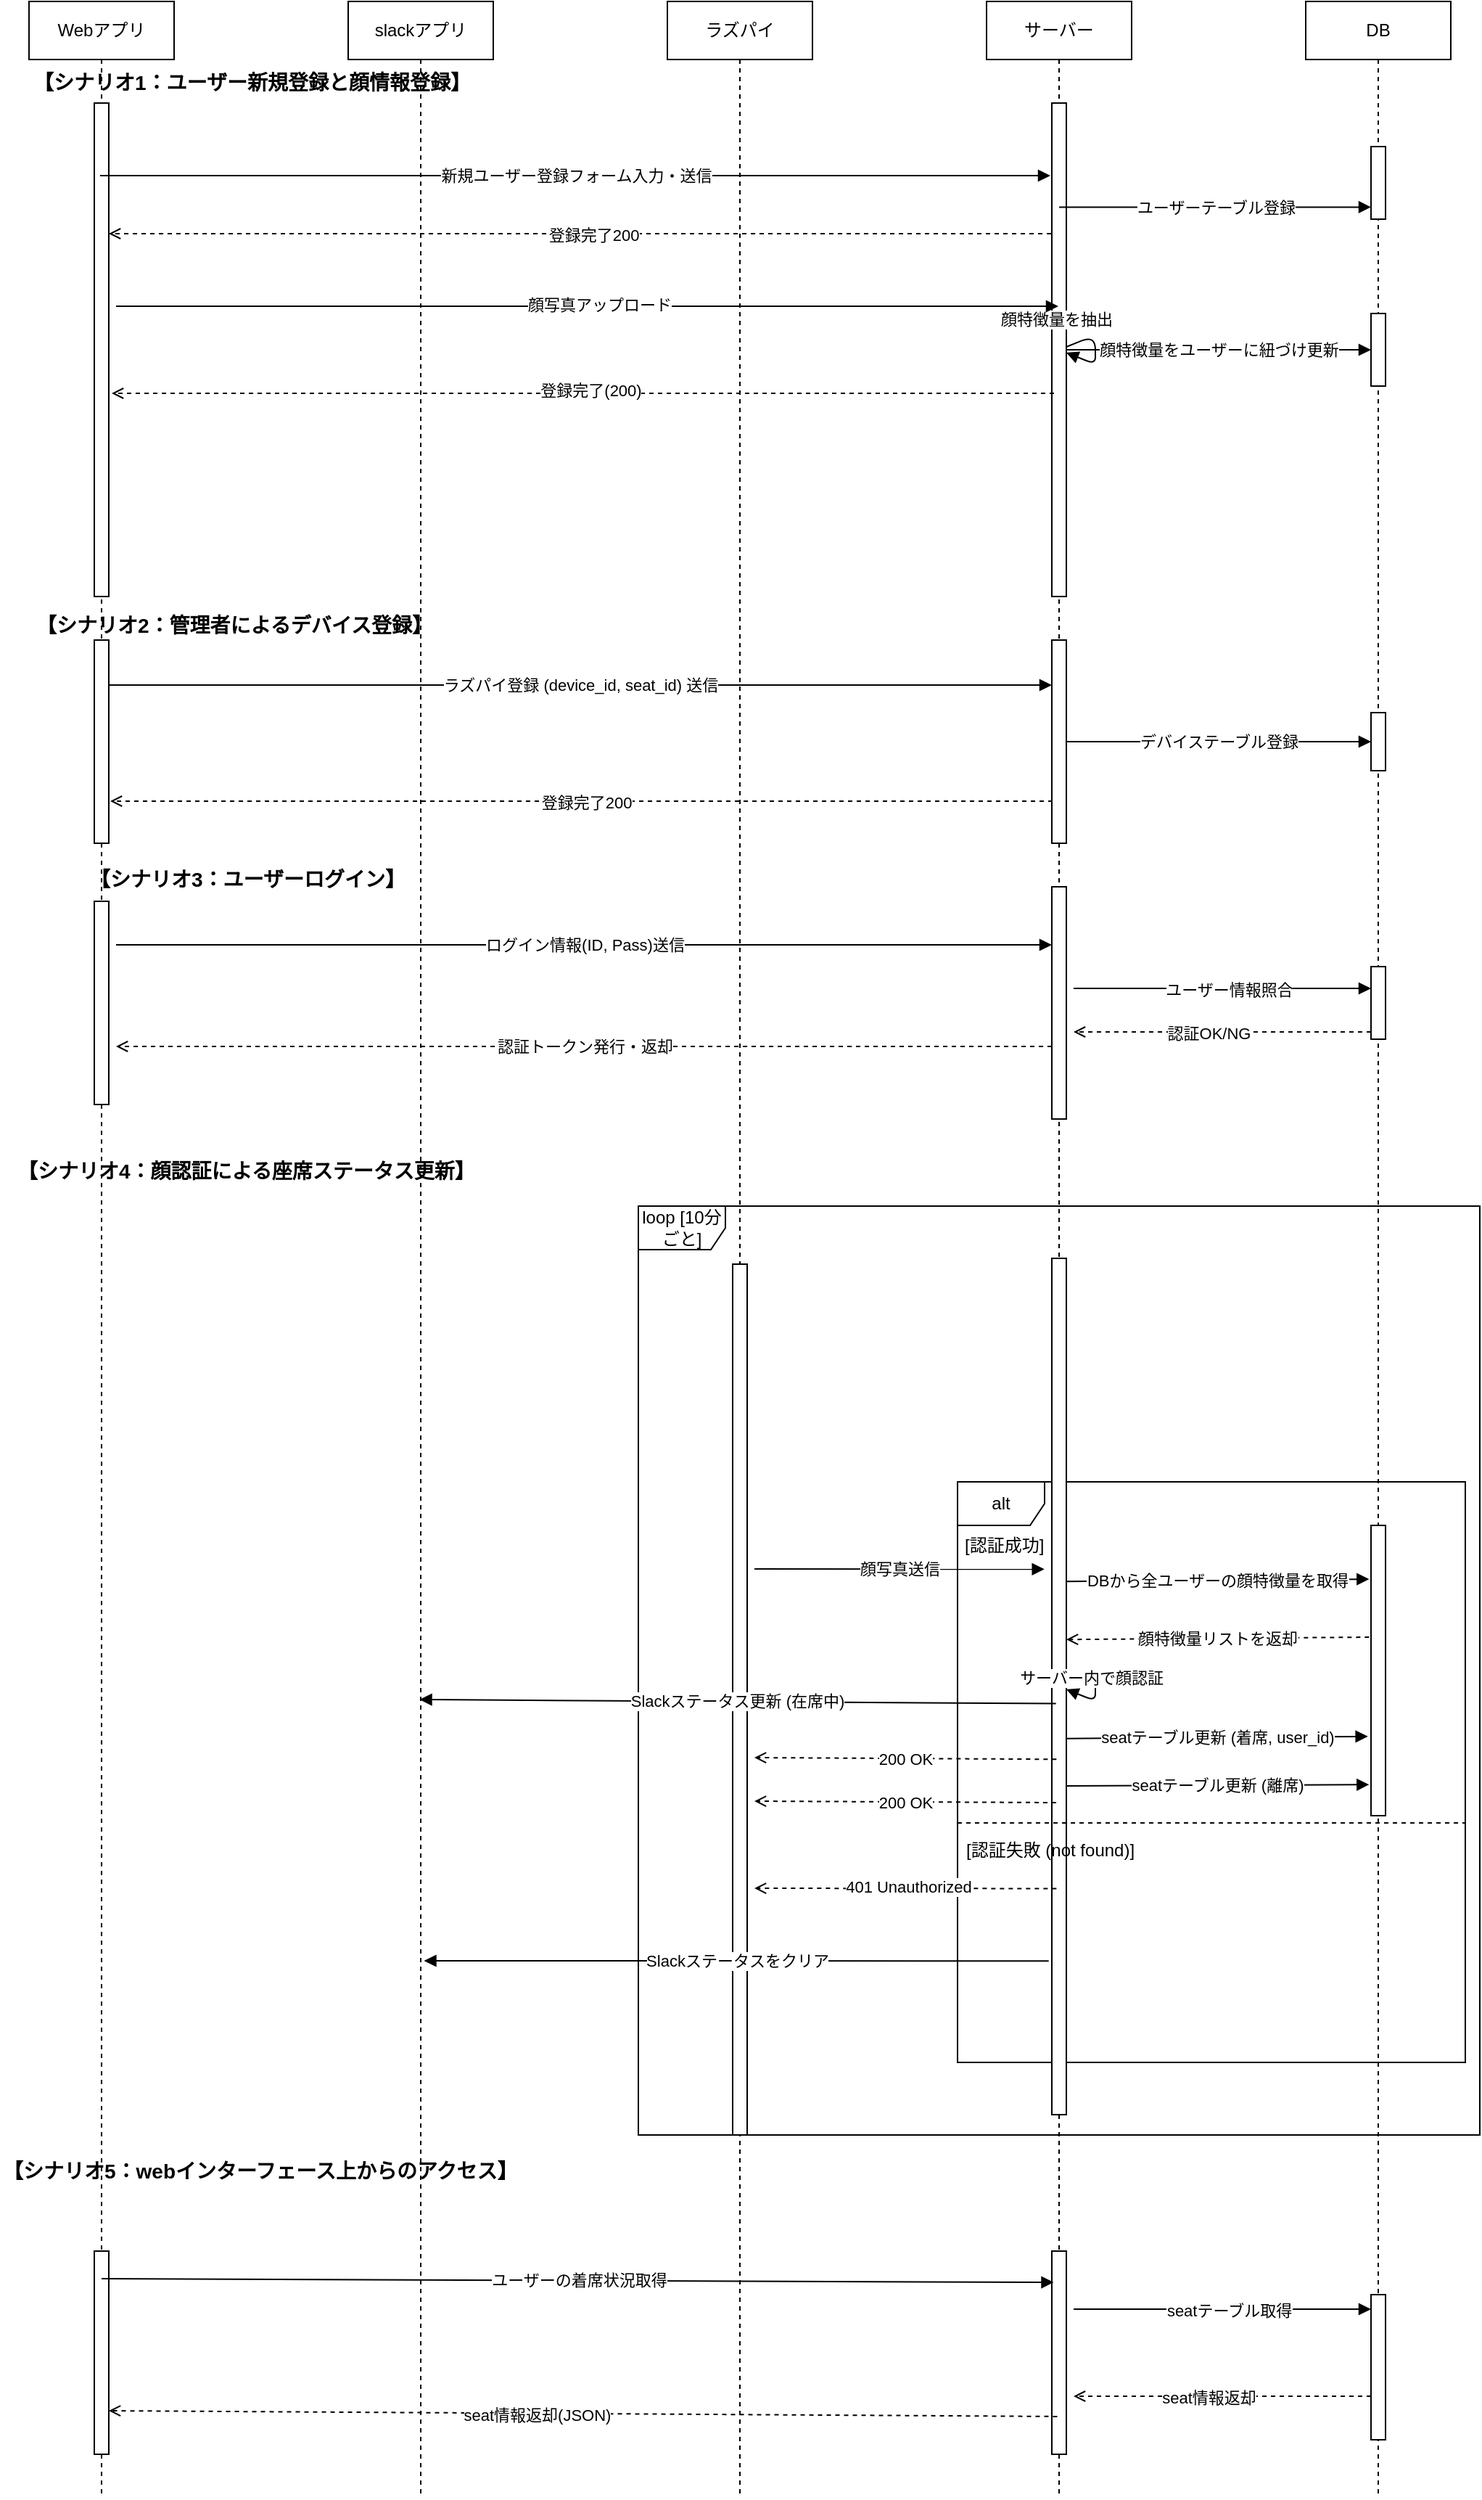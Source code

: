 <mxfile>
    <diagram id="JQGTRIYENymbrrIv630-" name="最終修正版シーケンス図">
        <mxGraphModel dx="1657" dy="625" grid="1" gridSize="10" guides="1" tooltips="1" connect="1" arrows="1" fold="1" page="1" pageScale="1" pageWidth="900" pageHeight="1600" background="#ffffff" math="0" shadow="0">
            <root>
                <mxCell id="0"/>
                <mxCell id="1" parent="0"/>
                <mxCell id="191" value="loop [10分ごと]" style="shape=umlFrame;whiteSpace=wrap;html=1;" vertex="1" parent="1">
                    <mxGeometry x="500" y="870" width="580" height="640" as="geometry"/>
                </mxCell>
                <mxCell id="196" value="alt" style="shape=umlFrame;whiteSpace=wrap;html=1;" vertex="1" parent="1">
                    <mxGeometry x="720" y="1060" width="350" height="400" as="geometry"/>
                </mxCell>
                <mxCell id="155" value="Webアプリ" style="shape=umlLifeline;perimeter=lifelinePerimeter;whiteSpace=wrap;html=1;container=1;collapsible=0;recursiveResize=0;outlineConnect=0;" vertex="1" parent="1">
                    <mxGeometry x="80" y="40" width="100" height="1720" as="geometry"/>
                </mxCell>
                <mxCell id="156" value="" style="shape=umlActivation;whiteSpace=wrap;html=1;" vertex="1" parent="155">
                    <mxGeometry x="45" y="70" width="10" height="340" as="geometry"/>
                </mxCell>
                <mxCell id="157" value="" style="shape=umlActivation;whiteSpace=wrap;html=1;" vertex="1" parent="155">
                    <mxGeometry x="45" y="440" width="10" height="140" as="geometry"/>
                </mxCell>
                <mxCell id="158" value="" style="shape=umlActivation;whiteSpace=wrap;html=1;" vertex="1" parent="155">
                    <mxGeometry x="45" y="620" width="10" height="140" as="geometry"/>
                </mxCell>
                <mxCell id="222" value="" style="shape=umlActivation;whiteSpace=wrap;html=1;" vertex="1" parent="155">
                    <mxGeometry x="45" y="1550" width="10" height="140" as="geometry"/>
                </mxCell>
                <mxCell id="159" value="slackアプリ" style="shape=umlLifeline;perimeter=lifelinePerimeter;whiteSpace=wrap;html=1;container=1;collapsible=0;recursiveResize=0;outlineConnect=0;" vertex="1" parent="1">
                    <mxGeometry x="300" y="40" width="100" height="1720" as="geometry"/>
                </mxCell>
                <mxCell id="160" value="ラズパイ" style="shape=umlLifeline;perimeter=lifelinePerimeter;whiteSpace=wrap;html=1;container=1;collapsible=0;recursiveResize=0;outlineConnect=0;" vertex="1" parent="1">
                    <mxGeometry x="520" y="40" width="100" height="1720" as="geometry"/>
                </mxCell>
                <mxCell id="161" value="" style="shape=umlActivation;whiteSpace=wrap;html=1;" vertex="1" parent="160">
                    <mxGeometry x="45" y="870" width="10" height="600" as="geometry"/>
                </mxCell>
                <mxCell id="189" value="認証トークン発行・返却" style="html=1;endArrow=open;dashed=1;" edge="1" parent="160">
                    <mxGeometry relative="1" as="geometry">
                        <mxPoint x="265" y="720" as="sourcePoint"/>
                        <mxPoint x="-380" y="720" as="targetPoint"/>
                    </mxGeometry>
                </mxCell>
                <mxCell id="186" value="ログイン情報(ID, Pass)送信" style="html=1;endArrow=block;" edge="1" parent="160">
                    <mxGeometry relative="1" as="geometry">
                        <mxPoint x="-380" y="650" as="sourcePoint"/>
                        <mxPoint x="265" y="650" as="targetPoint"/>
                    </mxGeometry>
                </mxCell>
                <mxCell id="162" value="サーバー" style="shape=umlLifeline;perimeter=lifelinePerimeter;whiteSpace=wrap;html=1;container=1;collapsible=0;recursiveResize=0;outlineConnect=0;" vertex="1" parent="1">
                    <mxGeometry x="740" y="40" width="100" height="1720" as="geometry"/>
                </mxCell>
                <mxCell id="163" value="" style="shape=umlActivation;whiteSpace=wrap;html=1;" vertex="1" parent="162">
                    <mxGeometry x="45" y="70" width="10" height="340" as="geometry"/>
                </mxCell>
                <mxCell id="164" value="" style="shape=umlActivation;whiteSpace=wrap;html=1;" vertex="1" parent="162">
                    <mxGeometry x="45" y="440" width="10" height="140" as="geometry"/>
                </mxCell>
                <mxCell id="165" value="" style="shape=umlActivation;whiteSpace=wrap;html=1;" vertex="1" parent="162">
                    <mxGeometry x="45" y="610" width="10" height="160" as="geometry"/>
                </mxCell>
                <mxCell id="166" value="" style="shape=umlActivation;whiteSpace=wrap;html=1;" vertex="1" parent="162">
                    <mxGeometry x="45" y="866" width="10" height="590" as="geometry"/>
                </mxCell>
                <mxCell id="187" value="" style="html=1;endArrow=block;" edge="1" parent="162">
                    <mxGeometry x="0.098" y="-30" relative="1" as="geometry">
                        <mxPoint x="60" y="680" as="sourcePoint"/>
                        <mxPoint x="265" y="680" as="targetPoint"/>
                        <mxPoint as="offset"/>
                    </mxGeometry>
                </mxCell>
                <mxCell id="210" value="ユーザー情報照合" style="edgeLabel;html=1;align=center;verticalAlign=middle;resizable=0;points=[];" vertex="1" connectable="0" parent="187">
                    <mxGeometry x="0.041" y="-1" relative="1" as="geometry">
                        <mxPoint as="offset"/>
                    </mxGeometry>
                </mxCell>
                <mxCell id="193" value="DBから全ユーザーの顔特徴量を取得" style="html=1;endArrow=block;entryX=-0.133;entryY=0.185;entryDx=0;entryDy=0;entryPerimeter=0;" edge="1" parent="162" target="172">
                    <mxGeometry relative="1" as="geometry">
                        <mxPoint x="55" y="1088.638" as="sourcePoint"/>
                        <mxPoint x="265" y="1060.002" as="targetPoint"/>
                    </mxGeometry>
                </mxCell>
                <mxCell id="223" value="" style="shape=umlActivation;whiteSpace=wrap;html=1;" vertex="1" parent="162">
                    <mxGeometry x="45" y="1550" width="10" height="140" as="geometry"/>
                </mxCell>
                <mxCell id="167" value="DB" style="shape=umlLifeline;perimeter=lifelinePerimeter;whiteSpace=wrap;html=1;container=1;collapsible=0;recursiveResize=0;outlineConnect=0;" vertex="1" parent="1">
                    <mxGeometry x="960" y="40" width="100" height="1720" as="geometry"/>
                </mxCell>
                <mxCell id="168" value="" style="shape=umlActivation;whiteSpace=wrap;html=1;" vertex="1" parent="167">
                    <mxGeometry x="45" y="100" width="10" height="50" as="geometry"/>
                </mxCell>
                <mxCell id="169" value="" style="shape=umlActivation;whiteSpace=wrap;html=1;" vertex="1" parent="167">
                    <mxGeometry x="45" y="215" width="10" height="50" as="geometry"/>
                </mxCell>
                <mxCell id="170" value="" style="shape=umlActivation;whiteSpace=wrap;html=1;" vertex="1" parent="167">
                    <mxGeometry x="45" y="490" width="10" height="40" as="geometry"/>
                </mxCell>
                <mxCell id="171" value="" style="shape=umlActivation;whiteSpace=wrap;html=1;" vertex="1" parent="167">
                    <mxGeometry x="45" y="665" width="10" height="50" as="geometry"/>
                </mxCell>
                <mxCell id="172" value="" style="shape=umlActivation;whiteSpace=wrap;html=1;" vertex="1" parent="167">
                    <mxGeometry x="45" y="1050" width="10" height="200" as="geometry"/>
                </mxCell>
                <mxCell id="194" value="顔特徴量リストを返却" style="html=1;endArrow=open;dashed=1;exitX=-0.133;exitY=0.385;exitDx=0;exitDy=0;exitPerimeter=0;" edge="1" parent="167" source="172">
                    <mxGeometry relative="1" as="geometry">
                        <mxPoint x="45" y="1100.002" as="sourcePoint"/>
                        <mxPoint x="-165" y="1128.638" as="targetPoint"/>
                    </mxGeometry>
                </mxCell>
                <mxCell id="225" value="" style="shape=umlActivation;whiteSpace=wrap;html=1;" vertex="1" parent="167">
                    <mxGeometry x="45" y="1580" width="10" height="100" as="geometry"/>
                </mxCell>
                <mxCell id="226" value="" style="html=1;endArrow=block;" edge="1" parent="167">
                    <mxGeometry x="0.098" y="-30" relative="1" as="geometry">
                        <mxPoint x="-160" y="1590" as="sourcePoint"/>
                        <mxPoint x="45" y="1590" as="targetPoint"/>
                        <mxPoint as="offset"/>
                    </mxGeometry>
                </mxCell>
                <mxCell id="227" value="seatテーブル取得" style="edgeLabel;html=1;align=center;verticalAlign=middle;resizable=0;points=[];" vertex="1" connectable="0" parent="226">
                    <mxGeometry x="0.041" y="-1" relative="1" as="geometry">
                        <mxPoint as="offset"/>
                    </mxGeometry>
                </mxCell>
                <mxCell id="173" value="【シナリオ1：ユーザー新規登録と顔情報登録】" style="text;html=1;align=left;fontSize=14;fontStyle=1" vertex="1" parent="1">
                    <mxGeometry x="81" y="81" width="410" height="30" as="geometry"/>
                </mxCell>
                <mxCell id="175" value="ユーザーテーブル登録" style="html=1;endArrow=block;" edge="1" parent="1" source="162" target="168">
                    <mxGeometry relative="1" as="geometry"/>
                </mxCell>
                <mxCell id="178" value="顔特徴量を抽出" style="html=1;endArrow=block;" edge="1" parent="1" source="163" target="163">
                    <mxGeometry x="-1" y="20" relative="1" as="geometry"/>
                </mxCell>
                <mxCell id="179" value="顔特徴量をユーザーに紐づけ更新" style="html=1;endArrow=block;" edge="1" parent="1" source="163" target="169">
                    <mxGeometry relative="1" as="geometry"/>
                </mxCell>
                <mxCell id="181" value="【シナリオ2：管理者によるデバイス登録】" style="text;html=1;align=left;fontSize=14;fontStyle=1" vertex="1" parent="1">
                    <mxGeometry x="83" y="455" width="410" height="30" as="geometry"/>
                </mxCell>
                <mxCell id="182" value="ラズパイ登録 (device_id, seat_id) 送信" style="html=1;endArrow=block;" edge="1" parent="1">
                    <mxGeometry relative="1" as="geometry">
                        <mxPoint x="135" y="511.0" as="sourcePoint"/>
                        <mxPoint x="785" y="511.0" as="targetPoint"/>
                    </mxGeometry>
                </mxCell>
                <mxCell id="183" value="デバイステーブル登録" style="html=1;endArrow=block;" edge="1" parent="1" source="164" target="170">
                    <mxGeometry relative="1" as="geometry"/>
                </mxCell>
                <mxCell id="184" value="" style="html=1;endArrow=open;dashed=1;" edge="1" parent="1">
                    <mxGeometry x="0.015" y="60" relative="1" as="geometry">
                        <mxPoint x="785.5" y="591.0" as="sourcePoint"/>
                        <mxPoint x="136" y="591" as="targetPoint"/>
                        <mxPoint as="offset"/>
                    </mxGeometry>
                </mxCell>
                <mxCell id="209" value="登録完了200" style="edgeLabel;html=1;align=center;verticalAlign=middle;resizable=0;points=[];" vertex="1" connectable="0" parent="184">
                    <mxGeometry x="-0.01" y="1" relative="1" as="geometry">
                        <mxPoint as="offset"/>
                    </mxGeometry>
                </mxCell>
                <mxCell id="185" value="【シナリオ3：ユーザーログイン】" style="text;html=1;align=left;fontSize=14;fontStyle=1" vertex="1" parent="1">
                    <mxGeometry x="120" y="630" width="230" height="30" as="geometry"/>
                </mxCell>
                <mxCell id="188" value="" style="html=1;endArrow=open;dashed=1;" edge="1" parent="1">
                    <mxGeometry x="-0.02" y="40" relative="1" as="geometry">
                        <mxPoint x="1005" y="750" as="sourcePoint"/>
                        <mxPoint x="800" y="750" as="targetPoint"/>
                        <mxPoint x="1" as="offset"/>
                    </mxGeometry>
                </mxCell>
                <mxCell id="211" value="認証OK/NG" style="edgeLabel;html=1;align=center;verticalAlign=middle;resizable=0;points=[];" vertex="1" connectable="0" parent="188">
                    <mxGeometry x="0.099" y="1" relative="1" as="geometry">
                        <mxPoint as="offset"/>
                    </mxGeometry>
                </mxCell>
                <mxCell id="190" value="【シナリオ4：顔認証による座席ステータス更新】" style="text;html=1;align=left;fontSize=14;fontStyle=1" vertex="1" parent="1">
                    <mxGeometry x="70" y="831" width="410" height="30" as="geometry"/>
                </mxCell>
                <mxCell id="192" value="顔写真送信" style="html=1;endArrow=block;entryX=0.171;entryY=0.262;entryDx=0;entryDy=0;entryPerimeter=0;" edge="1" parent="1">
                    <mxGeometry relative="1" as="geometry">
                        <mxPoint x="580" y="1120" as="sourcePoint"/>
                        <mxPoint x="779.85" y="1120.18" as="targetPoint"/>
                    </mxGeometry>
                </mxCell>
                <mxCell id="195" value="" style="html=1;endArrow=block;elbow=vertical;" edge="1" parent="1" source="166" target="166">
                    <mxGeometry x="-1" y="20" relative="1" as="geometry">
                        <mxPoint as="offset"/>
                    </mxGeometry>
                </mxCell>
                <mxCell id="217" value="&lt;span style=&quot;color: rgb(0, 0, 0);&quot;&gt;サーバー内で顔認証&lt;/span&gt;" style="edgeLabel;html=1;align=center;verticalAlign=middle;resizable=0;points=[];" vertex="1" connectable="0" parent="195">
                    <mxGeometry x="-0.458" y="-2" relative="1" as="geometry">
                        <mxPoint as="offset"/>
                    </mxGeometry>
                </mxCell>
                <mxCell id="197" value="[認証成功]" style="text;html=1;align=left;" vertex="1" parent="1">
                    <mxGeometry x="723" y="1090" width="100" height="30" as="geometry"/>
                </mxCell>
                <mxCell id="199" value="Slackステータス更新 (在席中)" style="html=1;endArrow=block;exitX=0.283;exitY=0.52;exitDx=0;exitDy=0;exitPerimeter=0;" edge="1" parent="1" source="166">
                    <mxGeometry relative="1" as="geometry">
                        <mxPoint x="740" y="1210.0" as="sourcePoint"/>
                        <mxPoint x="349.25" y="1210.0" as="targetPoint"/>
                    </mxGeometry>
                </mxCell>
                <mxCell id="200" value="200 OK" style="html=1;endArrow=open;dashed=1;exitX=0.318;exitY=0.585;exitDx=0;exitDy=0;exitPerimeter=0;" edge="1" parent="1" source="166">
                    <mxGeometry relative="1" as="geometry">
                        <mxPoint x="740" y="1250.0" as="sourcePoint"/>
                        <mxPoint x="580" y="1250" as="targetPoint"/>
                    </mxGeometry>
                </mxCell>
                <mxCell id="201" value="" style="line;strokeWidth=1;dashed=1;" vertex="1" parent="1">
                    <mxGeometry x="720" y="1290" width="350" height="10" as="geometry"/>
                </mxCell>
                <mxCell id="202" value="[認証失敗 (not found)]" style="text;html=1;align=left;" vertex="1" parent="1">
                    <mxGeometry x="724" y="1300" width="160" height="30" as="geometry"/>
                </mxCell>
                <mxCell id="204" value="Slackステータスをクリア" style="html=1;endArrow=block;exitX=0.171;exitY=0.816;exitDx=0;exitDy=0;exitPerimeter=0;" edge="1" parent="1">
                    <mxGeometry x="-0.002" relative="1" as="geometry">
                        <mxPoint x="782.85" y="1390.08" as="sourcePoint"/>
                        <mxPoint x="352.25" y="1390.0" as="targetPoint"/>
                        <mxPoint as="offset"/>
                    </mxGeometry>
                </mxCell>
                <mxCell id="205" value="" style="html=1;endArrow=open;dashed=1;exitX=0.318;exitY=0.736;exitDx=0;exitDy=0;exitPerimeter=0;" edge="1" parent="1" source="166">
                    <mxGeometry x="0.333" y="80" relative="1" as="geometry">
                        <mxPoint x="740" y="1340" as="sourcePoint"/>
                        <mxPoint x="580" y="1340" as="targetPoint"/>
                        <mxPoint as="offset"/>
                    </mxGeometry>
                </mxCell>
                <mxCell id="215" value="&lt;span style=&quot;color: rgb(0, 0, 0);&quot;&gt;401 Unauthorized&lt;/span&gt;" style="edgeLabel;html=1;align=center;verticalAlign=middle;resizable=0;points=[];" vertex="1" connectable="0" parent="205">
                    <mxGeometry x="0.369" y="-1" relative="1" as="geometry">
                        <mxPoint x="40" as="offset"/>
                    </mxGeometry>
                </mxCell>
                <mxCell id="176" value="" style="html=1;endArrow=open;dashed=1;" edge="1" parent="1">
                    <mxGeometry x="0.108" y="40" relative="1" as="geometry">
                        <mxPoint x="784.5" y="200" as="sourcePoint"/>
                        <mxPoint x="135" y="200" as="targetPoint"/>
                        <mxPoint as="offset"/>
                    </mxGeometry>
                </mxCell>
                <mxCell id="213" value="登録完了200" style="edgeLabel;html=1;align=center;verticalAlign=middle;resizable=0;points=[];" vertex="1" connectable="0" parent="176">
                    <mxGeometry x="0.125" y="1" relative="1" as="geometry">
                        <mxPoint x="50" as="offset"/>
                    </mxGeometry>
                </mxCell>
                <mxCell id="180" value="" style="html=1;endArrow=open;dashed=1;" edge="1" parent="1">
                    <mxGeometry x="-0.015" y="70" relative="1" as="geometry">
                        <mxPoint x="786.5" y="310" as="sourcePoint"/>
                        <mxPoint x="137" y="310" as="targetPoint"/>
                        <Array as="points">
                            <mxPoint x="397" y="310"/>
                        </Array>
                        <mxPoint as="offset"/>
                    </mxGeometry>
                </mxCell>
                <mxCell id="214" value="登録完了(200)" style="edgeLabel;html=1;align=center;verticalAlign=middle;resizable=0;points=[];" vertex="1" connectable="0" parent="180">
                    <mxGeometry x="-0.011" y="-2" relative="1" as="geometry">
                        <mxPoint x="1" as="offset"/>
                    </mxGeometry>
                </mxCell>
                <mxCell id="203" value="seatテーブル更新 (離席)" style="html=1;endArrow=block;exitX=1.033;exitY=0.616;exitDx=0;exitDy=0;exitPerimeter=0;entryX=-0.133;entryY=0.893;entryDx=0;entryDy=0;entryPerimeter=0;" edge="1" parent="1" source="166" target="172">
                    <mxGeometry relative="1" as="geometry">
                        <mxPoint x="795" y="1276.819" as="sourcePoint"/>
                        <mxPoint x="1005" y="1210.001" as="targetPoint"/>
                    </mxGeometry>
                </mxCell>
                <mxCell id="198" value="seatテーブル更新 (着席, user_id)" style="html=1;endArrow=block;entryX=-0.217;entryY=0.727;entryDx=0;entryDy=0;entryPerimeter=0;" edge="1" parent="1" target="172">
                    <mxGeometry relative="1" as="geometry">
                        <mxPoint x="795" y="1236.819" as="sourcePoint"/>
                        <mxPoint x="1005" y="1170.001" as="targetPoint"/>
                    </mxGeometry>
                </mxCell>
                <mxCell id="219" value="200 OK" style="html=1;endArrow=open;dashed=1;exitX=0.318;exitY=0.585;exitDx=0;exitDy=0;exitPerimeter=0;" edge="1" parent="1">
                    <mxGeometry relative="1" as="geometry">
                        <mxPoint x="788" y="1281" as="sourcePoint"/>
                        <mxPoint x="580" y="1280" as="targetPoint"/>
                    </mxGeometry>
                </mxCell>
                <mxCell id="221" value="【シナリオ5：webインターフェース上からのアクセス】" style="text;html=1;align=left;fontSize=14;fontStyle=1" vertex="1" parent="1">
                    <mxGeometry x="60" y="1520" width="410" height="30" as="geometry"/>
                </mxCell>
                <mxCell id="224" value="ユーザーの着席状況取得" style="html=1;endArrow=block;exitX=0.5;exitY=0.136;exitDx=0;exitDy=0;exitPerimeter=0;entryX=0.125;entryY=0.154;entryDx=0;entryDy=0;entryPerimeter=0;" edge="1" parent="1" source="222" target="223">
                    <mxGeometry x="0.002" relative="1" as="geometry">
                        <mxPoint x="140" y="1610" as="sourcePoint"/>
                        <mxPoint x="785" y="1610" as="targetPoint"/>
                        <mxPoint as="offset"/>
                    </mxGeometry>
                </mxCell>
                <mxCell id="230" value="" style="html=1;endArrow=open;dashed=1;" edge="1" parent="1">
                    <mxGeometry x="-0.02" y="40" relative="1" as="geometry">
                        <mxPoint x="1005" y="1690" as="sourcePoint"/>
                        <mxPoint x="800" y="1690" as="targetPoint"/>
                        <mxPoint x="1" as="offset"/>
                    </mxGeometry>
                </mxCell>
                <mxCell id="231" value="seat情報返却" style="edgeLabel;html=1;align=center;verticalAlign=middle;resizable=0;points=[];" vertex="1" connectable="0" parent="230">
                    <mxGeometry x="0.099" y="1" relative="1" as="geometry">
                        <mxPoint as="offset"/>
                    </mxGeometry>
                </mxCell>
                <mxCell id="233" value="" style="html=1;endArrow=open;dashed=1;exitX=0.375;exitY=0.814;exitDx=0;exitDy=0;exitPerimeter=0;" edge="1" parent="1" source="223">
                    <mxGeometry x="-0.02" y="40" relative="1" as="geometry">
                        <mxPoint x="340" y="1700" as="sourcePoint"/>
                        <mxPoint x="135" y="1700" as="targetPoint"/>
                        <mxPoint x="1" as="offset"/>
                    </mxGeometry>
                </mxCell>
                <mxCell id="234" value="seat情報返却(JSON)" style="edgeLabel;html=1;align=center;verticalAlign=middle;resizable=0;points=[];" vertex="1" connectable="0" parent="233">
                    <mxGeometry x="0.099" y="1" relative="1" as="geometry">
                        <mxPoint as="offset"/>
                    </mxGeometry>
                </mxCell>
                <mxCell id="174" value="新規ユーザー登録フォーム入力・送信" style="html=1;endArrow=block;" edge="1" parent="1">
                    <mxGeometry relative="1" as="geometry">
                        <mxPoint x="129" y="160" as="sourcePoint"/>
                        <mxPoint x="784" y="160" as="targetPoint"/>
                    </mxGeometry>
                </mxCell>
                <mxCell id="177" value="" style="html=1;endArrow=block;" edge="1" parent="1">
                    <mxGeometry x="-0.107" y="-50" relative="1" as="geometry">
                        <mxPoint x="140" y="250" as="sourcePoint"/>
                        <mxPoint x="789.5" y="250" as="targetPoint"/>
                        <mxPoint as="offset"/>
                    </mxGeometry>
                </mxCell>
                <mxCell id="212" value="顔写真アップロード" style="edgeLabel;html=1;align=center;verticalAlign=middle;resizable=0;points=[];" vertex="1" connectable="0" parent="177">
                    <mxGeometry x="-0.068" y="1" relative="1" as="geometry">
                        <mxPoint x="30" as="offset"/>
                    </mxGeometry>
                </mxCell>
            </root>
        </mxGraphModel>
    </diagram>
</mxfile>